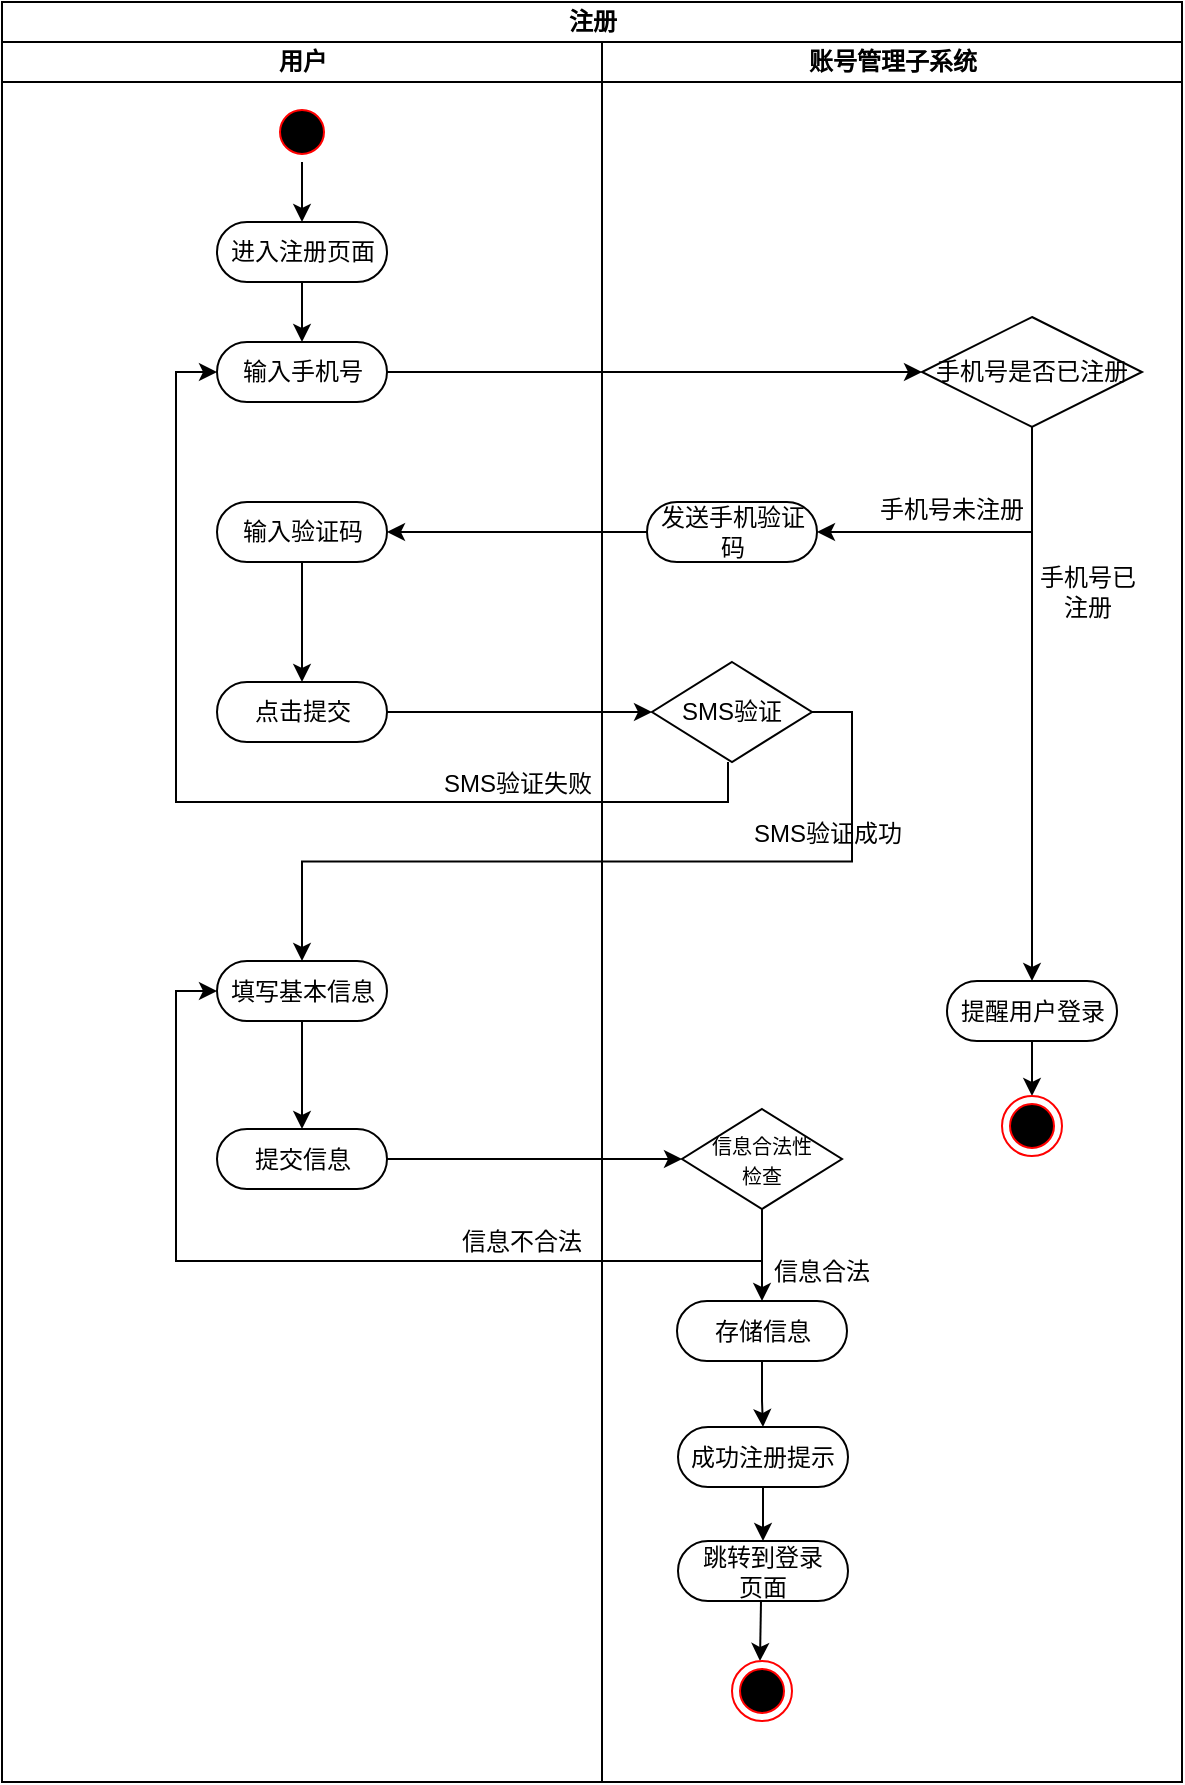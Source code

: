 <mxfile version="22.1.18" type="github">
  <diagram id="prtHgNgQTEPvFCAcTncT" name="Page-1">
    <mxGraphModel dx="1407" dy="720" grid="1" gridSize="10" guides="1" tooltips="1" connect="1" arrows="1" fold="1" page="1" pageScale="1" pageWidth="827" pageHeight="1169" math="0" shadow="0">
      <root>
        <mxCell id="0" />
        <mxCell id="1" parent="0" />
        <mxCell id="5s85hY_GPOJS1mKpv2UH-3" value="注册" style="swimlane;childLayout=stackLayout;resizeParent=1;resizeParentMax=0;startSize=20;html=1;" parent="1" vertex="1">
          <mxGeometry x="120.0" y="120" width="590" height="890" as="geometry" />
        </mxCell>
        <mxCell id="5s85hY_GPOJS1mKpv2UH-4" value="用户" style="swimlane;startSize=20;html=1;" parent="5s85hY_GPOJS1mKpv2UH-3" vertex="1">
          <mxGeometry y="20" width="300" height="870" as="geometry" />
        </mxCell>
        <mxCell id="5s85hY_GPOJS1mKpv2UH-15" style="edgeStyle=orthogonalEdgeStyle;rounded=0;orthogonalLoop=1;jettySize=auto;html=1;exitX=0.5;exitY=1;exitDx=0;exitDy=0;entryX=0.5;entryY=0;entryDx=0;entryDy=0;" parent="5s85hY_GPOJS1mKpv2UH-4" source="5s85hY_GPOJS1mKpv2UH-7" target="5s85hY_GPOJS1mKpv2UH-9" edge="1">
          <mxGeometry relative="1" as="geometry" />
        </mxCell>
        <mxCell id="5s85hY_GPOJS1mKpv2UH-7" value="" style="ellipse;html=1;shape=startState;fillColor=#000000;strokeColor=#ff0000;" parent="5s85hY_GPOJS1mKpv2UH-4" vertex="1">
          <mxGeometry x="135.0" y="30" width="30" height="30" as="geometry" />
        </mxCell>
        <mxCell id="5s85hY_GPOJS1mKpv2UH-13" style="edgeStyle=orthogonalEdgeStyle;rounded=0;orthogonalLoop=1;jettySize=auto;html=1;exitX=0.5;exitY=1;exitDx=0;exitDy=0;entryX=0.5;entryY=0;entryDx=0;entryDy=0;" parent="5s85hY_GPOJS1mKpv2UH-4" source="5s85hY_GPOJS1mKpv2UH-9" target="5s85hY_GPOJS1mKpv2UH-11" edge="1">
          <mxGeometry relative="1" as="geometry" />
        </mxCell>
        <mxCell id="5s85hY_GPOJS1mKpv2UH-9" value="进入注册页面" style="rounded=1;whiteSpace=wrap;html=1;shadow=0;comic=0;labelBackgroundColor=none;strokeWidth=1;fontFamily=Verdana;fontSize=12;align=center;arcSize=50;" parent="5s85hY_GPOJS1mKpv2UH-4" vertex="1">
          <mxGeometry x="107.5" y="90" width="85" height="30" as="geometry" />
        </mxCell>
        <mxCell id="5s85hY_GPOJS1mKpv2UH-11" value="输入手机号" style="rounded=1;whiteSpace=wrap;html=1;shadow=0;comic=0;labelBackgroundColor=none;strokeWidth=1;fontFamily=Verdana;fontSize=12;align=center;arcSize=50;" parent="5s85hY_GPOJS1mKpv2UH-4" vertex="1">
          <mxGeometry x="107.5" y="150" width="85" height="30" as="geometry" />
        </mxCell>
        <mxCell id="XRjL0q7yprukMbM1BXRP-21" value="SMS验证失败" style="text;html=1;strokeColor=none;fillColor=none;align=center;verticalAlign=middle;whiteSpace=wrap;rounded=0;" parent="5s85hY_GPOJS1mKpv2UH-4" vertex="1">
          <mxGeometry x="218.0" y="356" width="80" height="30" as="geometry" />
        </mxCell>
        <mxCell id="5s85hY_GPOJS1mKpv2UH-5" value="账号管理子系统" style="swimlane;startSize=20;html=1;" parent="5s85hY_GPOJS1mKpv2UH-3" vertex="1">
          <mxGeometry x="300" y="20" width="290" height="870" as="geometry" />
        </mxCell>
        <mxCell id="5s85hY_GPOJS1mKpv2UH-31" style="edgeStyle=orthogonalEdgeStyle;rounded=0;orthogonalLoop=1;jettySize=auto;html=1;exitX=0.5;exitY=1;exitDx=0;exitDy=0;" parent="5s85hY_GPOJS1mKpv2UH-5" source="5s85hY_GPOJS1mKpv2UH-18" target="5s85hY_GPOJS1mKpv2UH-29" edge="1">
          <mxGeometry relative="1" as="geometry" />
        </mxCell>
        <mxCell id="XRjL0q7yprukMbM1BXRP-13" style="edgeStyle=orthogonalEdgeStyle;rounded=0;orthogonalLoop=1;jettySize=auto;html=1;exitX=0.5;exitY=1;exitDx=0;exitDy=0;entryX=1;entryY=0.5;entryDx=0;entryDy=0;" parent="5s85hY_GPOJS1mKpv2UH-5" source="5s85hY_GPOJS1mKpv2UH-18" target="XRjL0q7yprukMbM1BXRP-11" edge="1">
          <mxGeometry relative="1" as="geometry" />
        </mxCell>
        <mxCell id="5s85hY_GPOJS1mKpv2UH-18" value="手机号是否已注册" style="rhombus;whiteSpace=wrap;html=1;" parent="5s85hY_GPOJS1mKpv2UH-5" vertex="1">
          <mxGeometry x="160" y="137.5" width="110" height="55" as="geometry" />
        </mxCell>
        <mxCell id="5s85hY_GPOJS1mKpv2UH-32" value="手机号未注册" style="text;html=1;strokeColor=none;fillColor=none;align=center;verticalAlign=middle;whiteSpace=wrap;rounded=0;" parent="5s85hY_GPOJS1mKpv2UH-5" vertex="1">
          <mxGeometry x="130" y="219" width="90" height="30" as="geometry" />
        </mxCell>
        <mxCell id="XRjL0q7yprukMbM1BXRP-18" style="edgeStyle=orthogonalEdgeStyle;rounded=0;orthogonalLoop=1;jettySize=auto;html=1;exitX=1;exitY=0.5;exitDx=0;exitDy=0;" parent="5s85hY_GPOJS1mKpv2UH-5" source="5s85hY_GPOJS1mKpv2UH-39" target="5s85hY_GPOJS1mKpv2UH-44" edge="1">
          <mxGeometry relative="1" as="geometry" />
        </mxCell>
        <mxCell id="5s85hY_GPOJS1mKpv2UH-39" value="SMS验证" style="rhombus;whiteSpace=wrap;html=1;" parent="5s85hY_GPOJS1mKpv2UH-5" vertex="1">
          <mxGeometry x="25" y="310" width="80" height="50" as="geometry" />
        </mxCell>
        <mxCell id="5s85hY_GPOJS1mKpv2UH-44" value="填写基本信息" style="rounded=1;whiteSpace=wrap;html=1;shadow=0;comic=0;labelBackgroundColor=none;strokeWidth=1;fontFamily=Verdana;fontSize=12;align=center;arcSize=50;" parent="5s85hY_GPOJS1mKpv2UH-5" vertex="1">
          <mxGeometry x="-192.5" y="459.5" width="85" height="30" as="geometry" />
        </mxCell>
        <mxCell id="5s85hY_GPOJS1mKpv2UH-49" value="提交信息" style="rounded=1;whiteSpace=wrap;html=1;shadow=0;comic=0;labelBackgroundColor=none;strokeWidth=1;fontFamily=Verdana;fontSize=12;align=center;arcSize=50;" parent="5s85hY_GPOJS1mKpv2UH-5" vertex="1">
          <mxGeometry x="-192.5" y="543.5" width="85" height="30" as="geometry" />
        </mxCell>
        <mxCell id="5s85hY_GPOJS1mKpv2UH-54" value="信息不合法" style="text;html=1;strokeColor=none;fillColor=none;align=center;verticalAlign=middle;whiteSpace=wrap;rounded=0;" parent="5s85hY_GPOJS1mKpv2UH-5" vertex="1">
          <mxGeometry x="-80.0" y="584.5" width="80" height="30" as="geometry" />
        </mxCell>
        <mxCell id="5s85hY_GPOJS1mKpv2UH-37" style="edgeStyle=orthogonalEdgeStyle;rounded=0;orthogonalLoop=1;jettySize=auto;html=1;exitX=0.5;exitY=1;exitDx=0;exitDy=0;entryX=0.5;entryY=0;entryDx=0;entryDy=0;" parent="5s85hY_GPOJS1mKpv2UH-5" source="5s85hY_GPOJS1mKpv2UH-29" target="5s85hY_GPOJS1mKpv2UH-34" edge="1">
          <mxGeometry relative="1" as="geometry" />
        </mxCell>
        <mxCell id="5s85hY_GPOJS1mKpv2UH-51" style="edgeStyle=orthogonalEdgeStyle;rounded=0;orthogonalLoop=1;jettySize=auto;html=1;entryX=0.5;entryY=0;entryDx=0;entryDy=0;" parent="5s85hY_GPOJS1mKpv2UH-5" source="5s85hY_GPOJS1mKpv2UH-44" target="5s85hY_GPOJS1mKpv2UH-49" edge="1">
          <mxGeometry relative="1" as="geometry" />
        </mxCell>
        <mxCell id="5s85hY_GPOJS1mKpv2UH-29" value="提醒用户登录" style="rounded=1;whiteSpace=wrap;html=1;shadow=0;comic=0;labelBackgroundColor=none;strokeWidth=1;fontFamily=Verdana;fontSize=12;align=center;arcSize=50;" parent="5s85hY_GPOJS1mKpv2UH-5" vertex="1">
          <mxGeometry x="172.5" y="469.5" width="85" height="30" as="geometry" />
        </mxCell>
        <mxCell id="5s85hY_GPOJS1mKpv2UH-33" value="手机号已注册" style="text;html=1;strokeColor=none;fillColor=none;align=center;verticalAlign=middle;whiteSpace=wrap;rounded=0;" parent="5s85hY_GPOJS1mKpv2UH-5" vertex="1">
          <mxGeometry x="213.0" y="260" width="60" height="30" as="geometry" />
        </mxCell>
        <mxCell id="5s85hY_GPOJS1mKpv2UH-34" value="" style="ellipse;html=1;shape=endState;fillColor=#000000;strokeColor=#ff0000;" parent="5s85hY_GPOJS1mKpv2UH-5" vertex="1">
          <mxGeometry x="200.0" y="527" width="30" height="30" as="geometry" />
        </mxCell>
        <mxCell id="5s85hY_GPOJS1mKpv2UH-58" style="edgeStyle=orthogonalEdgeStyle;rounded=0;orthogonalLoop=1;jettySize=auto;html=1;entryX=0.5;entryY=0;entryDx=0;entryDy=0;" parent="5s85hY_GPOJS1mKpv2UH-5" source="5s85hY_GPOJS1mKpv2UH-47" target="5s85hY_GPOJS1mKpv2UH-57" edge="1">
          <mxGeometry relative="1" as="geometry" />
        </mxCell>
        <mxCell id="5s85hY_GPOJS1mKpv2UH-47" value="&lt;font style=&quot;font-size: 10px;&quot;&gt;信息合法性&lt;br&gt;检查&lt;/font&gt;" style="rhombus;whiteSpace=wrap;html=1;" parent="5s85hY_GPOJS1mKpv2UH-5" vertex="1">
          <mxGeometry x="40" y="533.5" width="80" height="50" as="geometry" />
        </mxCell>
        <mxCell id="5s85hY_GPOJS1mKpv2UH-63" style="edgeStyle=orthogonalEdgeStyle;rounded=0;orthogonalLoop=1;jettySize=auto;html=1;" parent="5s85hY_GPOJS1mKpv2UH-5" source="5s85hY_GPOJS1mKpv2UH-57" target="5s85hY_GPOJS1mKpv2UH-60" edge="1">
          <mxGeometry relative="1" as="geometry" />
        </mxCell>
        <mxCell id="5s85hY_GPOJS1mKpv2UH-57" value="存储信息" style="rounded=1;whiteSpace=wrap;html=1;shadow=0;comic=0;labelBackgroundColor=none;strokeWidth=1;fontFamily=Verdana;fontSize=12;align=center;arcSize=50;" parent="5s85hY_GPOJS1mKpv2UH-5" vertex="1">
          <mxGeometry x="37.5" y="629.5" width="85" height="30" as="geometry" />
        </mxCell>
        <mxCell id="5s85hY_GPOJS1mKpv2UH-59" value="信息合法" style="text;html=1;strokeColor=none;fillColor=none;align=center;verticalAlign=middle;whiteSpace=wrap;rounded=0;" parent="5s85hY_GPOJS1mKpv2UH-5" vertex="1">
          <mxGeometry x="80.0" y="599.5" width="60" height="30" as="geometry" />
        </mxCell>
        <mxCell id="5s85hY_GPOJS1mKpv2UH-66" style="edgeStyle=orthogonalEdgeStyle;rounded=0;orthogonalLoop=1;jettySize=auto;html=1;exitX=0.5;exitY=1;exitDx=0;exitDy=0;" parent="5s85hY_GPOJS1mKpv2UH-5" source="5s85hY_GPOJS1mKpv2UH-60" target="5s85hY_GPOJS1mKpv2UH-64" edge="1">
          <mxGeometry relative="1" as="geometry" />
        </mxCell>
        <mxCell id="5s85hY_GPOJS1mKpv2UH-60" value="成功注册提示" style="rounded=1;whiteSpace=wrap;html=1;shadow=0;comic=0;labelBackgroundColor=none;strokeWidth=1;fontFamily=Verdana;fontSize=12;align=center;arcSize=50;" parent="5s85hY_GPOJS1mKpv2UH-5" vertex="1">
          <mxGeometry x="38.0" y="692.5" width="85" height="30" as="geometry" />
        </mxCell>
        <mxCell id="5s85hY_GPOJS1mKpv2UH-69" style="edgeStyle=orthogonalEdgeStyle;rounded=0;orthogonalLoop=1;jettySize=auto;html=1;" parent="5s85hY_GPOJS1mKpv2UH-5" edge="1">
          <mxGeometry relative="1" as="geometry">
            <mxPoint x="79.5" y="779.5" as="sourcePoint" />
            <mxPoint x="79.0" y="809.5" as="targetPoint" />
          </mxGeometry>
        </mxCell>
        <mxCell id="5s85hY_GPOJS1mKpv2UH-64" value="跳转到登录&lt;br&gt;页面" style="rounded=1;whiteSpace=wrap;html=1;shadow=0;comic=0;labelBackgroundColor=none;strokeWidth=1;fontFamily=Verdana;fontSize=12;align=center;arcSize=50;" parent="5s85hY_GPOJS1mKpv2UH-5" vertex="1">
          <mxGeometry x="38.0" y="749.5" width="85" height="30" as="geometry" />
        </mxCell>
        <mxCell id="5s85hY_GPOJS1mKpv2UH-67" value="" style="ellipse;html=1;shape=endState;fillColor=#000000;strokeColor=#ff0000;" parent="5s85hY_GPOJS1mKpv2UH-5" vertex="1">
          <mxGeometry x="65.0" y="809.5" width="30" height="30" as="geometry" />
        </mxCell>
        <mxCell id="5s85hY_GPOJS1mKpv2UH-52" style="edgeStyle=orthogonalEdgeStyle;rounded=0;orthogonalLoop=1;jettySize=auto;html=1;entryX=0;entryY=0.5;entryDx=0;entryDy=0;" parent="5s85hY_GPOJS1mKpv2UH-5" source="5s85hY_GPOJS1mKpv2UH-49" target="5s85hY_GPOJS1mKpv2UH-47" edge="1">
          <mxGeometry relative="1" as="geometry" />
        </mxCell>
        <mxCell id="5s85hY_GPOJS1mKpv2UH-53" style="edgeStyle=orthogonalEdgeStyle;rounded=0;orthogonalLoop=1;jettySize=auto;html=1;entryX=0;entryY=0.5;entryDx=0;entryDy=0;" parent="5s85hY_GPOJS1mKpv2UH-5" source="5s85hY_GPOJS1mKpv2UH-47" target="5s85hY_GPOJS1mKpv2UH-44" edge="1">
          <mxGeometry relative="1" as="geometry">
            <Array as="points">
              <mxPoint x="80" y="609.5" />
              <mxPoint x="-213" y="609.5" />
              <mxPoint x="-213" y="474.5" />
            </Array>
          </mxGeometry>
        </mxCell>
        <mxCell id="XRjL0q7yprukMbM1BXRP-6" value="输入验证码" style="rounded=1;whiteSpace=wrap;html=1;shadow=0;comic=0;labelBackgroundColor=none;strokeWidth=1;fontFamily=Verdana;fontSize=12;align=center;arcSize=50;" parent="5s85hY_GPOJS1mKpv2UH-5" vertex="1">
          <mxGeometry x="-192.5" y="230" width="85" height="30" as="geometry" />
        </mxCell>
        <mxCell id="XRjL0q7yprukMbM1BXRP-14" style="edgeStyle=orthogonalEdgeStyle;rounded=0;orthogonalLoop=1;jettySize=auto;html=1;exitX=1;exitY=0.5;exitDx=0;exitDy=0;entryX=0;entryY=0.5;entryDx=0;entryDy=0;" parent="5s85hY_GPOJS1mKpv2UH-5" source="XRjL0q7yprukMbM1BXRP-7" target="5s85hY_GPOJS1mKpv2UH-39" edge="1">
          <mxGeometry relative="1" as="geometry" />
        </mxCell>
        <mxCell id="XRjL0q7yprukMbM1BXRP-7" value="点击提交" style="rounded=1;whiteSpace=wrap;html=1;shadow=0;comic=0;labelBackgroundColor=none;strokeWidth=1;fontFamily=Verdana;fontSize=12;align=center;arcSize=50;" parent="5s85hY_GPOJS1mKpv2UH-5" vertex="1">
          <mxGeometry x="-192.5" y="320" width="85" height="30" as="geometry" />
        </mxCell>
        <mxCell id="XRjL0q7yprukMbM1BXRP-5" style="edgeStyle=orthogonalEdgeStyle;rounded=0;orthogonalLoop=1;jettySize=auto;html=1;entryX=0.5;entryY=0;entryDx=0;entryDy=0;" parent="5s85hY_GPOJS1mKpv2UH-5" source="XRjL0q7yprukMbM1BXRP-6" target="XRjL0q7yprukMbM1BXRP-7" edge="1">
          <mxGeometry relative="1" as="geometry" />
        </mxCell>
        <mxCell id="XRjL0q7yprukMbM1BXRP-8" style="edgeStyle=orthogonalEdgeStyle;rounded=0;orthogonalLoop=1;jettySize=auto;html=1;" parent="5s85hY_GPOJS1mKpv2UH-5" source="XRjL0q7yprukMbM1BXRP-11" target="XRjL0q7yprukMbM1BXRP-6" edge="1">
          <mxGeometry relative="1" as="geometry" />
        </mxCell>
        <mxCell id="XRjL0q7yprukMbM1BXRP-11" value="发送手机验证码" style="rounded=1;whiteSpace=wrap;html=1;shadow=0;comic=0;labelBackgroundColor=none;strokeWidth=1;fontFamily=Verdana;fontSize=12;align=center;arcSize=50;" parent="5s85hY_GPOJS1mKpv2UH-5" vertex="1">
          <mxGeometry x="22.5" y="230" width="85" height="30" as="geometry" />
        </mxCell>
        <mxCell id="XRjL0q7yprukMbM1BXRP-19" value="SMS验证成功" style="text;html=1;strokeColor=none;fillColor=none;align=center;verticalAlign=middle;whiteSpace=wrap;rounded=0;" parent="5s85hY_GPOJS1mKpv2UH-5" vertex="1">
          <mxGeometry x="73.0" y="381" width="80" height="30" as="geometry" />
        </mxCell>
        <mxCell id="5s85hY_GPOJS1mKpv2UH-42" style="edgeStyle=orthogonalEdgeStyle;rounded=0;orthogonalLoop=1;jettySize=auto;html=1;entryX=0;entryY=0.5;entryDx=0;entryDy=0;" parent="5s85hY_GPOJS1mKpv2UH-3" source="5s85hY_GPOJS1mKpv2UH-11" target="5s85hY_GPOJS1mKpv2UH-18" edge="1">
          <mxGeometry relative="1" as="geometry" />
        </mxCell>
        <mxCell id="XRjL0q7yprukMbM1BXRP-17" style="edgeStyle=orthogonalEdgeStyle;rounded=0;orthogonalLoop=1;jettySize=auto;html=1;exitX=0;exitY=0;exitDx=0;exitDy=0;entryX=0;entryY=0.5;entryDx=0;entryDy=0;" parent="5s85hY_GPOJS1mKpv2UH-3" target="5s85hY_GPOJS1mKpv2UH-11" edge="1">
          <mxGeometry relative="1" as="geometry">
            <mxPoint x="363.0" y="380" as="sourcePoint" />
            <Array as="points">
              <mxPoint x="363" y="400" />
              <mxPoint x="87" y="400" />
              <mxPoint x="87" y="185" />
            </Array>
          </mxGeometry>
        </mxCell>
      </root>
    </mxGraphModel>
  </diagram>
</mxfile>
